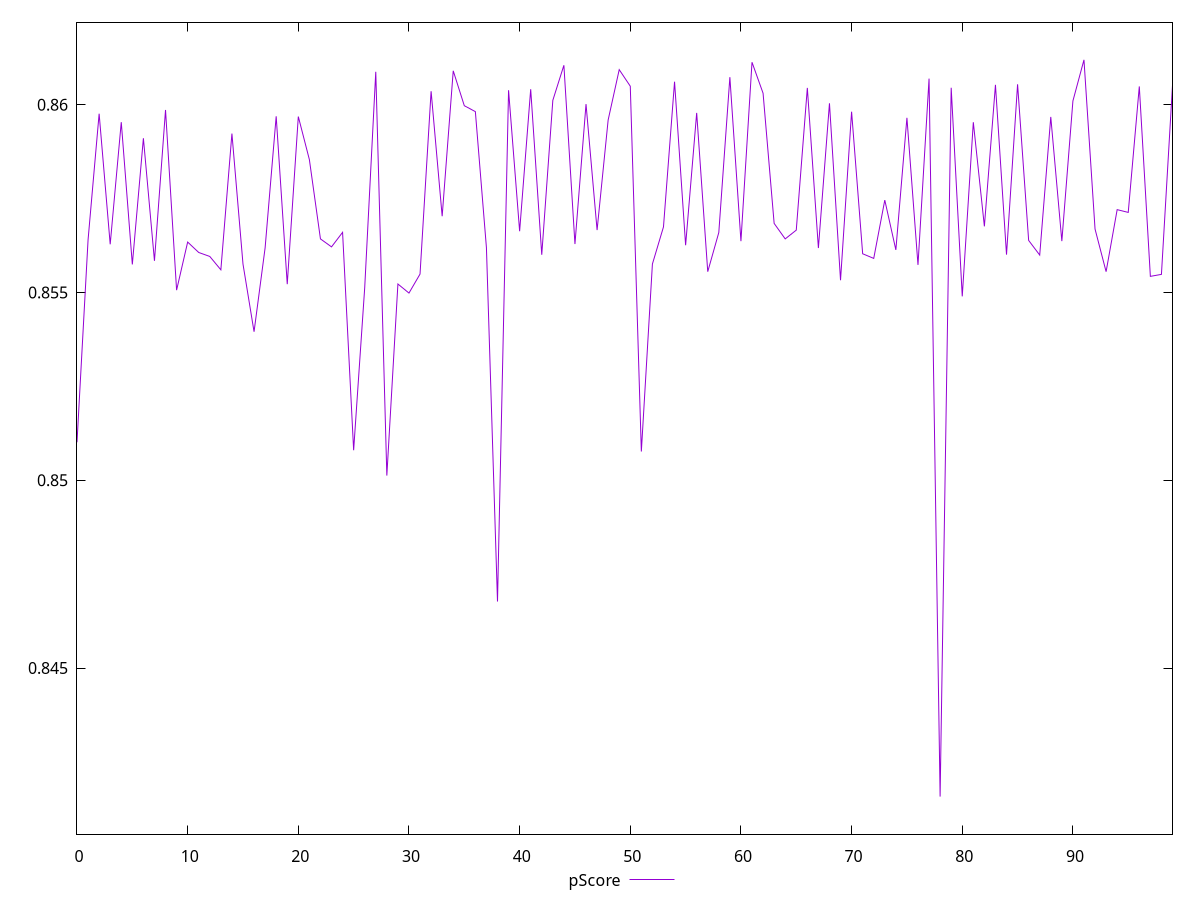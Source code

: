 reset

$pScore <<EOF
0 0.8510132632482528
1 0.8564036875833587
2 0.8597625978158253
3 0.8562839137871707
4 0.8595368229829266
5 0.855747806888493
6 0.859108879525046
7 0.8558439016528381
8 0.859861548676287
9 0.8550634089010927
10 0.8563440166559624
11 0.8560664032639341
12 0.8559608696952488
13 0.8556045667178296
14 0.8592324886677775
15 0.8557587904683653
16 0.8539559154555604
17 0.8561898374575277
18 0.859692646705557
19 0.8552233677028027
20 0.8596857552159325
21 0.8585391967770782
22 0.8564285650470622
23 0.8562159957320848
24 0.8566024472222361
25 0.8508004927717795
26 0.855126258420213
27 0.8608781775790695
28 0.8501256366253513
29 0.8552267522983883
30 0.8549855193878404
31 0.8554917084780597
32 0.8603606611886636
33 0.8570314086434906
34 0.860904396506865
35 0.8599750767843821
36 0.8598172957577181
37 0.8561951114596138
38 0.8467727098442692
39 0.8603875459195187
40 0.85663236733732
41 0.8604140117278554
42 0.8560058308544338
43 0.8601179759950748
44 0.8610516835591404
45 0.8562912953945391
46 0.8600176399699362
47 0.8566622848973915
48 0.8595951086179768
49 0.8609349826500025
50 0.8604942299558783
51 0.8507666609708383
52 0.855759635345006
53 0.8567475991102114
54 0.8606135841172919
55 0.8562596588437651
56 0.8597834759381631
57 0.8555553277437723
58 0.8565984436327746
59 0.8607345611885415
60 0.8563678440718644
61 0.8611327884308576
62 0.8603070937142024
63 0.8568411048669248
64 0.856428354228502
65 0.8566616528626858
66 0.860448601682077
67 0.8561847743412117
68 0.8600397540120318
69 0.8553270063458519
70 0.8598154169677119
71 0.8560324249003235
72 0.855908935597113
73 0.857461104242258
74 0.8561351941482295
75 0.8596527576529904
76 0.8557351331035555
77 0.8606964612579686
78 0.8415776374464008
79 0.8604533939845674
80 0.854897026445917
81 0.8595353604903189
82 0.856761921433003
83 0.8605300615036212
84 0.856008363707067
85 0.8605454762225397
86 0.8563880855630818
87 0.8559975989578245
88 0.8596771928665079
89 0.856368898344982
90 0.860101081585924
91 0.861196202817609
92 0.8566907252785663
93 0.8555555390844485
94 0.857207305161863
95 0.8571336750827947
96 0.8604879798747034
97 0.8554306147978398
98 0.8554834646156948
99 0.8605144377535778
EOF

set key outside below
set xrange [0:99]
set yrange [0.8405776374464008:0.862196202817609]
set trange [0.8405776374464008:0.862196202817609]
set terminal svg size 640, 500 enhanced background rgb 'white'
set output "reports/report_00031_2021-02-24T23-18-18.084Z/first-contentful-paint/samples/astro/pScore/values.svg"

plot $pScore title "pScore" with line

reset
